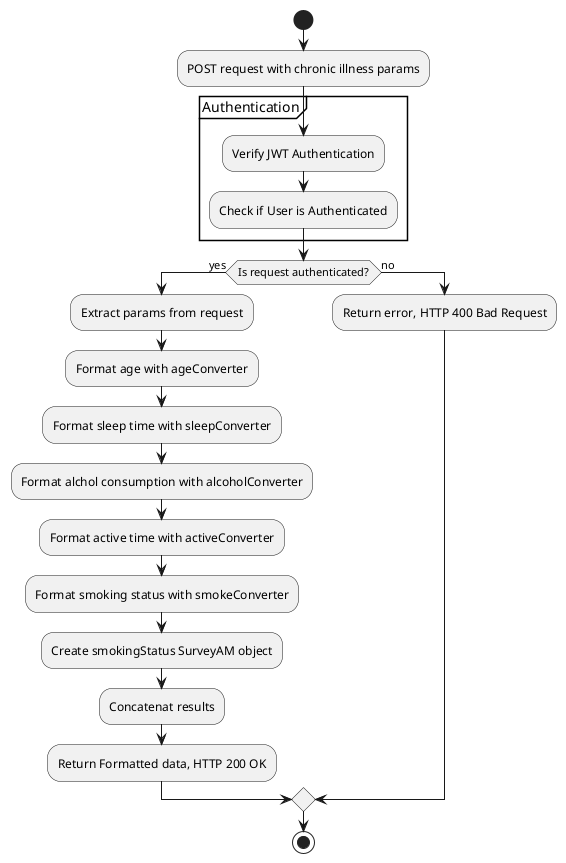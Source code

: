 @startuml ChronicIllnessFormatedView
start
:POST request with chronic illness params;
partition Authentication {
    :Verify JWT Authentication;
    :Check if User is Authenticated;
}
if (Is request authenticated?) then (yes)
    :Extract params from request;
    :Format age with ageConverter;
    :Format sleep time with sleepConverter;
    :Format alchol consumption with alcoholConverter;
    :Format active time with activeConverter;
    :Format smoking status with smokeConverter;
    :Create smokingStatus SurveyAM object;
    :Concatenat results;
    :Return Formatted data, HTTP 200 OK;
else (no)
    :Return error, HTTP 400 Bad Request;
endif
stop
@enduml
